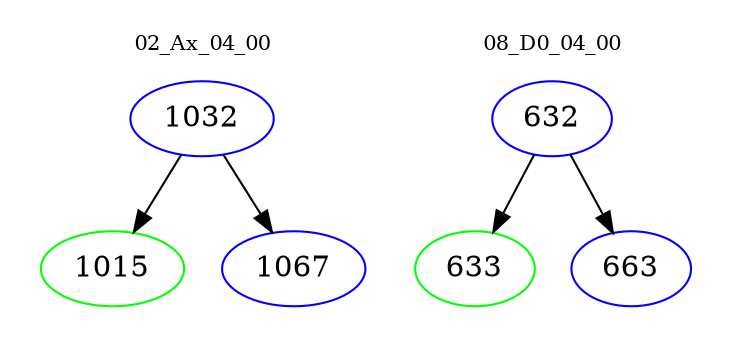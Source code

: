 digraph{
subgraph cluster_0 {
color = white
label = "02_Ax_04_00";
fontsize=10;
T0_1032 [label="1032", color="blue"]
T0_1032 -> T0_1015 [color="black"]
T0_1015 [label="1015", color="green"]
T0_1032 -> T0_1067 [color="black"]
T0_1067 [label="1067", color="blue"]
}
subgraph cluster_1 {
color = white
label = "08_D0_04_00";
fontsize=10;
T1_632 [label="632", color="blue"]
T1_632 -> T1_633 [color="black"]
T1_633 [label="633", color="green"]
T1_632 -> T1_663 [color="black"]
T1_663 [label="663", color="blue"]
}
}
